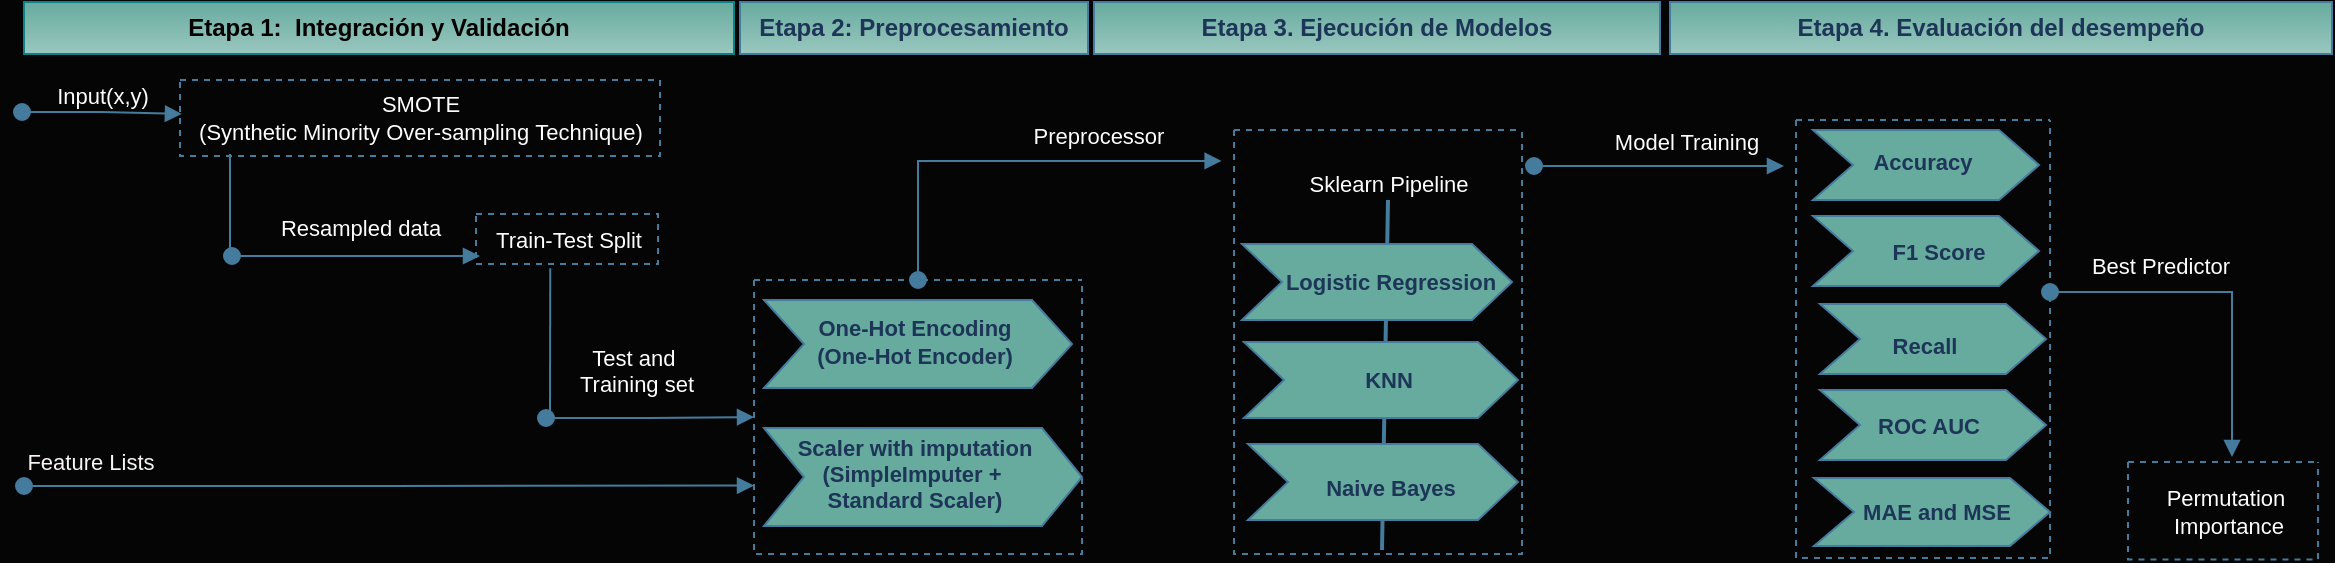 <mxfile version="24.6.4" type="github">
  <diagram name="Page-1" id="2YBvvXClWsGukQMizWep">
    <mxGraphModel dx="1713" dy="696" grid="0" gridSize="10" guides="0" tooltips="1" connect="1" arrows="1" fold="1" page="0" pageScale="1" pageWidth="850" pageHeight="1100" background="#050505" math="0" shadow="0">
      <root>
        <mxCell id="0" />
        <mxCell id="1" parent="0" />
        <mxCell id="9AFpd2WOyXqLbzsLjCyF-50" value="" style="endArrow=none;html=1;strokeWidth=2;rounded=0;labelBackgroundColor=none;strokeColor=#457B9D;fontColor=default;" edge="1" parent="1">
          <mxGeometry width="50" height="50" relative="1" as="geometry">
            <mxPoint x="651" y="387" as="sourcePoint" />
            <mxPoint x="654" y="212" as="targetPoint" />
            <Array as="points" />
          </mxGeometry>
        </mxCell>
        <mxCell id="aM9ryv3xv72pqoxQDRHE-1" value="&lt;font style=&quot;font-size: 12px;&quot;&gt;Etapa 1:&amp;nbsp;&amp;nbsp;&lt;/font&gt;&lt;span style=&quot;font-size: 12px; background-color: initial;&quot;&gt;Integración y Validación&lt;/span&gt;" style="shape=umlLifeline;perimeter=lifelinePerimeter;whiteSpace=wrap;html=1;container=0;dropTarget=0;collapsible=0;recursiveResize=0;outlineConnect=0;portConstraint=eastwest;newEdgeStyle={&quot;edgeStyle&quot;:&quot;elbowEdgeStyle&quot;,&quot;elbow&quot;:&quot;vertical&quot;,&quot;curved&quot;:0,&quot;rounded&quot;:0};size=44;fillColor=#67AB9F;strokeColor=#0e8088;labelBackgroundColor=none;rounded=0;fontStyle=1;fontSize=12;gradientColor=#9AC7BF;" parent="1" vertex="1">
          <mxGeometry x="-28" y="113" width="355" height="26" as="geometry" />
        </mxCell>
        <mxCell id="9AFpd2WOyXqLbzsLjCyF-2" value="SMOTE&lt;div style=&quot;font-size: 11px;&quot;&gt;(Synthetic&amp;nbsp;&lt;span style=&quot;&quot;&gt;Minority&amp;nbsp;&lt;/span&gt;&lt;span style=&quot;&quot;&gt;Over-sampling&amp;nbsp;&lt;/span&gt;Technique)&lt;/div&gt;" style="text;html=1;align=center;verticalAlign=middle;resizable=0;points=[];autosize=1;strokeColor=#457B9D;fillColor=none;fontSize=11;labelBackgroundColor=none;fontColor=#FFFFFF;dashed=1;rounded=0;" vertex="1" parent="1">
          <mxGeometry x="50" y="152" width="240" height="38" as="geometry" />
        </mxCell>
        <mxCell id="aM9ryv3xv72pqoxQDRHE-3" value="Input(x,y)" style="html=1;verticalAlign=bottom;startArrow=oval;endArrow=block;startSize=8;edgeStyle=elbowEdgeStyle;elbow=horizontal;curved=0;rounded=0;labelBackgroundColor=none;strokeColor=#457B9D;fontColor=#FFFFFF;entryX=0.004;entryY=0.447;entryDx=0;entryDy=0;entryPerimeter=0;" parent="1" target="9AFpd2WOyXqLbzsLjCyF-2" edge="1">
          <mxGeometry relative="1" as="geometry">
            <mxPoint x="-29" y="168" as="sourcePoint" />
            <mxPoint x="38" y="167.83" as="targetPoint" />
          </mxGeometry>
        </mxCell>
        <mxCell id="9AFpd2WOyXqLbzsLjCyF-22" value="Train-Test Split" style="text;html=1;align=center;verticalAlign=middle;resizable=0;points=[];autosize=1;strokeColor=#457B9D;fillColor=none;fontSize=11;labelBackgroundColor=none;fontColor=#FFFFFF;rounded=0;dashed=1;" vertex="1" parent="1">
          <mxGeometry x="198" y="219" width="91" height="25" as="geometry" />
        </mxCell>
        <mxCell id="9AFpd2WOyXqLbzsLjCyF-24" value="&lt;font style=&quot;font-size: 12px;&quot;&gt;Etapa 2: Preprocesamiento&lt;/font&gt;" style="shape=umlLifeline;perimeter=lifelinePerimeter;whiteSpace=wrap;html=1;container=0;dropTarget=0;collapsible=0;recursiveResize=0;outlineConnect=0;portConstraint=eastwest;newEdgeStyle={&quot;edgeStyle&quot;:&quot;elbowEdgeStyle&quot;,&quot;elbow&quot;:&quot;vertical&quot;,&quot;curved&quot;:0,&quot;rounded&quot;:0};size=44;fillColor=#67AB9F;strokeColor=#457B9D;labelBackgroundColor=none;fontColor=#1D3557;rounded=0;fontStyle=1;fontSize=12;gradientColor=#9AC7BF;" vertex="1" parent="1">
          <mxGeometry x="330" y="113" width="174" height="26" as="geometry" />
        </mxCell>
        <mxCell id="9AFpd2WOyXqLbzsLjCyF-25" value="Resampled data" style="html=1;verticalAlign=bottom;startArrow=oval;endArrow=block;startSize=8;edgeStyle=elbowEdgeStyle;elbow=horizontal;curved=0;rounded=0;labelBackgroundColor=none;strokeColor=#457B9D;fontColor=#FFFFFF;" edge="1" parent="1">
          <mxGeometry x="0.024" y="5" relative="1" as="geometry">
            <mxPoint x="76" y="240" as="sourcePoint" />
            <mxPoint x="200" y="240" as="targetPoint" />
            <mxPoint as="offset" />
          </mxGeometry>
        </mxCell>
        <mxCell id="9AFpd2WOyXqLbzsLjCyF-27" value="Test and&amp;nbsp;&lt;div&gt;Training set&lt;/div&gt;" style="html=1;verticalAlign=bottom;startArrow=oval;endArrow=block;startSize=8;edgeStyle=elbowEdgeStyle;elbow=horizontal;curved=0;rounded=0;labelBackgroundColor=none;strokeColor=#457B9D;fontColor=#FFFFFF;" edge="1" parent="1" target="9AFpd2WOyXqLbzsLjCyF-37">
          <mxGeometry x="-0.139" y="8" relative="1" as="geometry">
            <mxPoint x="233" y="321" as="sourcePoint" />
            <mxPoint x="357" y="281" as="targetPoint" />
            <mxPoint as="offset" />
          </mxGeometry>
        </mxCell>
        <mxCell id="9AFpd2WOyXqLbzsLjCyF-31" value="" style="endArrow=none;html=1;rounded=0;labelBackgroundColor=none;strokeColor=#457B9D;fontColor=default;" edge="1" parent="1">
          <mxGeometry width="50" height="50" relative="1" as="geometry">
            <mxPoint x="75" y="237" as="sourcePoint" />
            <mxPoint x="75" y="189" as="targetPoint" />
          </mxGeometry>
        </mxCell>
        <mxCell id="9AFpd2WOyXqLbzsLjCyF-32" value="" style="endArrow=none;html=1;rounded=0;labelBackgroundColor=none;strokeColor=#457B9D;fontColor=default;entryX=0.408;entryY=1.087;entryDx=0;entryDy=0;entryPerimeter=0;" edge="1" parent="1" target="9AFpd2WOyXqLbzsLjCyF-22">
          <mxGeometry width="50" height="50" relative="1" as="geometry">
            <mxPoint x="235" y="322" as="sourcePoint" />
            <mxPoint x="238" y="243" as="targetPoint" />
          </mxGeometry>
        </mxCell>
        <mxCell id="9AFpd2WOyXqLbzsLjCyF-34" value="Feature Lists" style="html=1;verticalAlign=bottom;startArrow=oval;endArrow=block;startSize=8;edgeStyle=elbowEdgeStyle;elbow=horizontal;curved=0;rounded=0;entryX=0;entryY=0.75;entryDx=0;entryDy=0;labelBackgroundColor=none;strokeColor=#457B9D;fontColor=#f9f5f5;" edge="1" parent="1" target="9AFpd2WOyXqLbzsLjCyF-37">
          <mxGeometry x="-0.821" y="3" relative="1" as="geometry">
            <mxPoint x="-28" y="355" as="sourcePoint" />
            <mxPoint x="371" y="366" as="targetPoint" />
            <mxPoint as="offset" />
          </mxGeometry>
        </mxCell>
        <mxCell id="9AFpd2WOyXqLbzsLjCyF-37" value="" style="swimlane;startSize=0;dashed=1;labelBackgroundColor=none;fillColor=#A8DADC;strokeColor=#457B9D;fontColor=#1D3557;rounded=0;" vertex="1" parent="1">
          <mxGeometry x="337" y="252" width="164" height="137" as="geometry" />
        </mxCell>
        <mxCell id="9AFpd2WOyXqLbzsLjCyF-54" value="" style="shape=step;perimeter=stepPerimeter;whiteSpace=wrap;html=1;fixedSize=1;labelBackgroundColor=none;fillColor=#67AB9F;strokeColor=#457B9D;fontColor=#1D3557;rounded=0;" vertex="1" parent="9AFpd2WOyXqLbzsLjCyF-37">
          <mxGeometry x="5" y="74" width="159" height="49" as="geometry" />
        </mxCell>
        <mxCell id="9AFpd2WOyXqLbzsLjCyF-53" value="" style="shape=step;perimeter=stepPerimeter;whiteSpace=wrap;html=1;fixedSize=1;labelBackgroundColor=none;fillColor=#67AB9F;strokeColor=#457B9D;fontColor=#1D3557;rounded=0;" vertex="1" parent="9AFpd2WOyXqLbzsLjCyF-37">
          <mxGeometry x="5" y="10" width="154" height="44" as="geometry" />
        </mxCell>
        <mxCell id="9AFpd2WOyXqLbzsLjCyF-36" value="Scaler with imputation&lt;div&gt;(SimpleImputer +&amp;nbsp;&lt;/div&gt;&lt;div&gt;Standard Scaler)&lt;/div&gt;" style="text;html=1;align=center;verticalAlign=middle;resizable=0;points=[];autosize=1;strokeColor=none;fillColor=none;fontSize=11;labelBackgroundColor=none;fontColor=#1D3557;rounded=0;fontStyle=1" vertex="1" parent="9AFpd2WOyXqLbzsLjCyF-37">
          <mxGeometry x="16.5" y="71" width="126" height="52" as="geometry" />
        </mxCell>
        <mxCell id="9AFpd2WOyXqLbzsLjCyF-35" value="One-Hot Encoding&lt;div&gt;(One-Hot Encoder)&lt;/div&gt;" style="text;html=1;align=center;verticalAlign=middle;resizable=0;points=[];autosize=1;strokeColor=none;fillColor=none;fontSize=11;labelBackgroundColor=none;fontColor=#1D3557;rounded=0;fontStyle=1" vertex="1" parent="9AFpd2WOyXqLbzsLjCyF-37">
          <mxGeometry x="24" y="11.5" width="111" height="38" as="geometry" />
        </mxCell>
        <mxCell id="9AFpd2WOyXqLbzsLjCyF-42" value="Preprocessor" style="html=1;verticalAlign=bottom;startArrow=oval;endArrow=block;startSize=8;edgeStyle=elbowEdgeStyle;elbow=horizontal;curved=0;rounded=0;labelBackgroundColor=none;strokeColor=#457B9D;fontColor=#FFFFFF;entryX=-0.043;entryY=0.073;entryDx=0;entryDy=0;entryPerimeter=0;exitX=0.5;exitY=0;exitDx=0;exitDy=0;" edge="1" parent="1" source="9AFpd2WOyXqLbzsLjCyF-37" target="9AFpd2WOyXqLbzsLjCyF-44">
          <mxGeometry x="0.413" y="3" relative="1" as="geometry">
            <mxPoint x="503" y="319.5" as="sourcePoint" />
            <mxPoint x="599" y="190" as="targetPoint" />
            <mxPoint as="offset" />
            <Array as="points">
              <mxPoint x="419" y="226" />
            </Array>
          </mxGeometry>
        </mxCell>
        <mxCell id="9AFpd2WOyXqLbzsLjCyF-43" value="&lt;font style=&quot;font-size: 12px;&quot;&gt;Etapa 4. Evaluación del desempeño&lt;/font&gt;" style="shape=umlLifeline;perimeter=lifelinePerimeter;whiteSpace=wrap;html=1;container=0;dropTarget=0;collapsible=0;recursiveResize=0;outlineConnect=0;portConstraint=eastwest;newEdgeStyle={&quot;edgeStyle&quot;:&quot;elbowEdgeStyle&quot;,&quot;elbow&quot;:&quot;vertical&quot;,&quot;curved&quot;:0,&quot;rounded&quot;:0};size=44;fillColor=#67AB9F;strokeColor=#457B9D;labelBackgroundColor=none;fontColor=#1D3557;rounded=0;fontStyle=1;fontSize=12;gradientColor=#9AC7BF;" vertex="1" parent="1">
          <mxGeometry x="795" y="113" width="331" height="26" as="geometry" />
        </mxCell>
        <mxCell id="9AFpd2WOyXqLbzsLjCyF-44" value="" style="swimlane;startSize=0;dashed=1;labelBackgroundColor=none;fillColor=#A8DADC;strokeColor=#457B9D;fontColor=#1D3557;rounded=0;" vertex="1" parent="1">
          <mxGeometry x="577" y="177" width="144" height="212" as="geometry" />
        </mxCell>
        <mxCell id="9AFpd2WOyXqLbzsLjCyF-46" value="Sklearn Pipeline" style="text;html=1;align=center;verticalAlign=middle;resizable=0;points=[];autosize=1;strokeColor=none;fillColor=none;fontSize=11;labelBackgroundColor=none;fontColor=#FFFFFF;rounded=0;" vertex="1" parent="9AFpd2WOyXqLbzsLjCyF-44">
          <mxGeometry x="28" y="14" width="98" height="25" as="geometry" />
        </mxCell>
        <mxCell id="9AFpd2WOyXqLbzsLjCyF-47" value="" style="shape=step;perimeter=stepPerimeter;whiteSpace=wrap;html=1;fixedSize=1;labelBackgroundColor=none;fillColor=#67AB9F;strokeColor=#457B9D;fontColor=#1D3557;rounded=0;" vertex="1" parent="1">
          <mxGeometry x="581" y="234" width="135" height="38" as="geometry" />
        </mxCell>
        <mxCell id="9AFpd2WOyXqLbzsLjCyF-48" value="" style="shape=step;perimeter=stepPerimeter;whiteSpace=wrap;html=1;fixedSize=1;labelBackgroundColor=none;fillColor=#67AB9F;strokeColor=#457B9D;fontColor=#1D3557;rounded=0;" vertex="1" parent="1">
          <mxGeometry x="582" y="283" width="137" height="38" as="geometry" />
        </mxCell>
        <mxCell id="9AFpd2WOyXqLbzsLjCyF-49" value="" style="shape=step;perimeter=stepPerimeter;whiteSpace=wrap;html=1;fixedSize=1;labelBackgroundColor=none;fillColor=#67AB9F;strokeColor=#457B9D;fontColor=#1D3557;rounded=0;" vertex="1" parent="1">
          <mxGeometry x="584" y="334" width="135" height="38" as="geometry" />
        </mxCell>
        <mxCell id="9AFpd2WOyXqLbzsLjCyF-56" value="Logistic Regression" style="text;html=1;align=center;verticalAlign=middle;resizable=0;points=[];autosize=1;strokeColor=none;fillColor=none;fontSize=11;labelBackgroundColor=none;fontColor=#1D3557;rounded=0;fontStyle=1" vertex="1" parent="1">
          <mxGeometry x="598" y="240.5" width="114" height="25" as="geometry" />
        </mxCell>
        <mxCell id="9AFpd2WOyXqLbzsLjCyF-57" value="KNN" style="text;html=1;align=center;verticalAlign=middle;resizable=0;points=[];autosize=1;strokeColor=none;fillColor=none;fontSize=11;labelBackgroundColor=none;fontColor=#1D3557;rounded=0;fontStyle=1" vertex="1" parent="1">
          <mxGeometry x="633" y="289.5" width="41" height="25" as="geometry" />
        </mxCell>
        <mxCell id="9AFpd2WOyXqLbzsLjCyF-58" value="Naive Bayes" style="text;html=1;align=center;verticalAlign=middle;resizable=0;points=[];autosize=1;strokeColor=none;fillColor=none;fontSize=11;labelBackgroundColor=none;fontColor=#1D3557;rounded=0;fontStyle=1" vertex="1" parent="1">
          <mxGeometry x="614.5" y="343" width="80" height="25" as="geometry" />
        </mxCell>
        <mxCell id="9AFpd2WOyXqLbzsLjCyF-60" value="&lt;font style=&quot;font-size: 12px;&quot;&gt;Etapa 3. Ejecución de Modelos&lt;/font&gt;" style="shape=umlLifeline;perimeter=lifelinePerimeter;whiteSpace=wrap;html=1;container=0;dropTarget=0;collapsible=0;recursiveResize=0;outlineConnect=0;portConstraint=eastwest;newEdgeStyle={&quot;edgeStyle&quot;:&quot;elbowEdgeStyle&quot;,&quot;elbow&quot;:&quot;vertical&quot;,&quot;curved&quot;:0,&quot;rounded&quot;:0};size=44;fillColor=#67AB9F;strokeColor=#457B9D;labelBackgroundColor=none;fontColor=#1D3557;rounded=0;fontStyle=1;fontSize=12;gradientColor=#9AC7BF;" vertex="1" parent="1">
          <mxGeometry x="507" y="113" width="283" height="26" as="geometry" />
        </mxCell>
        <mxCell id="9AFpd2WOyXqLbzsLjCyF-61" value="Model Training" style="html=1;verticalAlign=bottom;startArrow=oval;endArrow=block;startSize=8;edgeStyle=elbowEdgeStyle;elbow=horizontal;curved=0;rounded=0;labelBackgroundColor=none;strokeColor=#457B9D;fontColor=#FFFFFF;" edge="1" parent="1">
          <mxGeometry x="0.216" y="3" relative="1" as="geometry">
            <mxPoint x="727" y="195" as="sourcePoint" />
            <mxPoint x="852" y="195" as="targetPoint" />
            <mxPoint as="offset" />
            <Array as="points" />
          </mxGeometry>
        </mxCell>
        <mxCell id="9AFpd2WOyXqLbzsLjCyF-65" value="" style="swimlane;startSize=0;dashed=1;labelBackgroundColor=none;fillColor=#A8DADC;strokeColor=#457B9D;fontColor=#1D3557;rounded=0;" vertex="1" parent="1">
          <mxGeometry x="1024" y="343" width="95" height="48.75" as="geometry" />
        </mxCell>
        <mxCell id="9AFpd2WOyXqLbzsLjCyF-66" value="Permutation&amp;nbsp;&lt;div&gt;Importance&lt;/div&gt;" style="text;html=1;align=center;verticalAlign=middle;resizable=0;points=[];autosize=1;strokeColor=none;fillColor=none;fontSize=11;labelBackgroundColor=none;fontColor=#FFFFFF;rounded=0;" vertex="1" parent="9AFpd2WOyXqLbzsLjCyF-65">
          <mxGeometry x="10" y="5.5" width="80" height="38" as="geometry" />
        </mxCell>
        <mxCell id="9AFpd2WOyXqLbzsLjCyF-67" value="Best Predictor" style="html=1;verticalAlign=bottom;startArrow=oval;endArrow=block;startSize=8;edgeStyle=elbowEdgeStyle;elbow=horizontal;curved=0;rounded=0;labelBackgroundColor=none;strokeColor=#457B9D;fontColor=#FFFFFF;" edge="1" parent="1">
          <mxGeometry x="-0.366" y="4" relative="1" as="geometry">
            <mxPoint x="985" y="258" as="sourcePoint" />
            <mxPoint x="1076" y="340.5" as="targetPoint" />
            <mxPoint as="offset" />
            <Array as="points">
              <mxPoint x="1076" y="195" />
            </Array>
          </mxGeometry>
        </mxCell>
        <mxCell id="9AFpd2WOyXqLbzsLjCyF-74" value="" style="swimlane;startSize=0;dashed=1;labelBackgroundColor=none;fillColor=#A8DADC;strokeColor=#457B9D;fontColor=#1D3557;rounded=0;" vertex="1" parent="1">
          <mxGeometry x="858" y="172" width="127" height="219" as="geometry" />
        </mxCell>
        <mxCell id="9AFpd2WOyXqLbzsLjCyF-75" value="" style="shape=step;perimeter=stepPerimeter;whiteSpace=wrap;html=1;fixedSize=1;labelBackgroundColor=none;fillColor=#67AB9F;strokeColor=#457B9D;fontColor=#1D3557;rounded=0;" vertex="1" parent="9AFpd2WOyXqLbzsLjCyF-74">
          <mxGeometry x="8.5" y="48" width="113" height="35" as="geometry" />
        </mxCell>
        <mxCell id="9AFpd2WOyXqLbzsLjCyF-80" value="" style="shape=step;perimeter=stepPerimeter;whiteSpace=wrap;html=1;fixedSize=1;labelBackgroundColor=none;fillColor=#67AB9F;strokeColor=#457B9D;fontColor=#1D3557;rounded=0;" vertex="1" parent="9AFpd2WOyXqLbzsLjCyF-74">
          <mxGeometry x="12" y="92" width="113" height="35" as="geometry" />
        </mxCell>
        <mxCell id="9AFpd2WOyXqLbzsLjCyF-83" value="" style="shape=step;perimeter=stepPerimeter;whiteSpace=wrap;html=1;fixedSize=1;labelBackgroundColor=none;fillColor=#67AB9F;strokeColor=#457B9D;fontColor=#1D3557;rounded=0;" vertex="1" parent="9AFpd2WOyXqLbzsLjCyF-74">
          <mxGeometry x="12" y="135" width="113" height="35" as="geometry" />
        </mxCell>
        <mxCell id="9AFpd2WOyXqLbzsLjCyF-81" value="" style="shape=step;perimeter=stepPerimeter;whiteSpace=wrap;html=1;fixedSize=1;labelBackgroundColor=none;fillColor=#67AB9F;strokeColor=#457B9D;fontColor=#1D3557;rounded=0;fontStyle=1" vertex="1" parent="9AFpd2WOyXqLbzsLjCyF-74">
          <mxGeometry x="8.5" y="5" width="113" height="35" as="geometry" />
        </mxCell>
        <mxCell id="9AFpd2WOyXqLbzsLjCyF-84" value="Accuracy" style="text;html=1;align=center;verticalAlign=middle;resizable=0;points=[];autosize=1;strokeColor=none;fillColor=none;fontSize=11;labelBackgroundColor=none;fontColor=#1D3557;rounded=0;fontStyle=1" vertex="1" parent="9AFpd2WOyXqLbzsLjCyF-74">
          <mxGeometry x="31" y="8" width="63" height="25" as="geometry" />
        </mxCell>
        <mxCell id="9AFpd2WOyXqLbzsLjCyF-85" value="F1 Score" style="text;html=1;align=center;verticalAlign=middle;resizable=0;points=[];autosize=1;strokeColor=none;fillColor=none;fontSize=11;labelBackgroundColor=none;fontColor=#1D3557;rounded=0;fontStyle=1" vertex="1" parent="9AFpd2WOyXqLbzsLjCyF-74">
          <mxGeometry x="39" y="53" width="63" height="25" as="geometry" />
        </mxCell>
        <mxCell id="9AFpd2WOyXqLbzsLjCyF-87" value="" style="shape=step;perimeter=stepPerimeter;whiteSpace=wrap;html=1;fixedSize=1;labelBackgroundColor=none;fillColor=#67AB9F;strokeColor=#457B9D;fontColor=#1D3557;rounded=0;" vertex="1" parent="9AFpd2WOyXqLbzsLjCyF-74">
          <mxGeometry x="9" y="179" width="118" height="34" as="geometry" />
        </mxCell>
        <mxCell id="9AFpd2WOyXqLbzsLjCyF-88" value="Recall" style="text;html=1;align=center;verticalAlign=middle;resizable=0;points=[];autosize=1;strokeColor=none;fillColor=none;fontSize=11;labelBackgroundColor=none;fontColor=#1D3557;rounded=0;fontStyle=1" vertex="1" parent="9AFpd2WOyXqLbzsLjCyF-74">
          <mxGeometry x="39" y="100" width="49" height="25" as="geometry" />
        </mxCell>
        <mxCell id="9AFpd2WOyXqLbzsLjCyF-89" value="ROC AUC" style="text;html=1;align=center;verticalAlign=middle;resizable=0;points=[];autosize=1;strokeColor=none;fillColor=none;fontSize=11;labelBackgroundColor=none;fontColor=#1D3557;rounded=0;fontStyle=1" vertex="1" parent="9AFpd2WOyXqLbzsLjCyF-74">
          <mxGeometry x="31.5" y="140" width="68" height="25" as="geometry" />
        </mxCell>
        <mxCell id="9AFpd2WOyXqLbzsLjCyF-90" value="MAE and MSE" style="text;html=1;align=center;verticalAlign=middle;resizable=0;points=[];autosize=1;strokeColor=none;fillColor=none;fontSize=11;labelBackgroundColor=none;fontColor=#1D3557;rounded=0;fontStyle=1" vertex="1" parent="9AFpd2WOyXqLbzsLjCyF-74">
          <mxGeometry x="25" y="183" width="90" height="25" as="geometry" />
        </mxCell>
      </root>
    </mxGraphModel>
  </diagram>
</mxfile>
